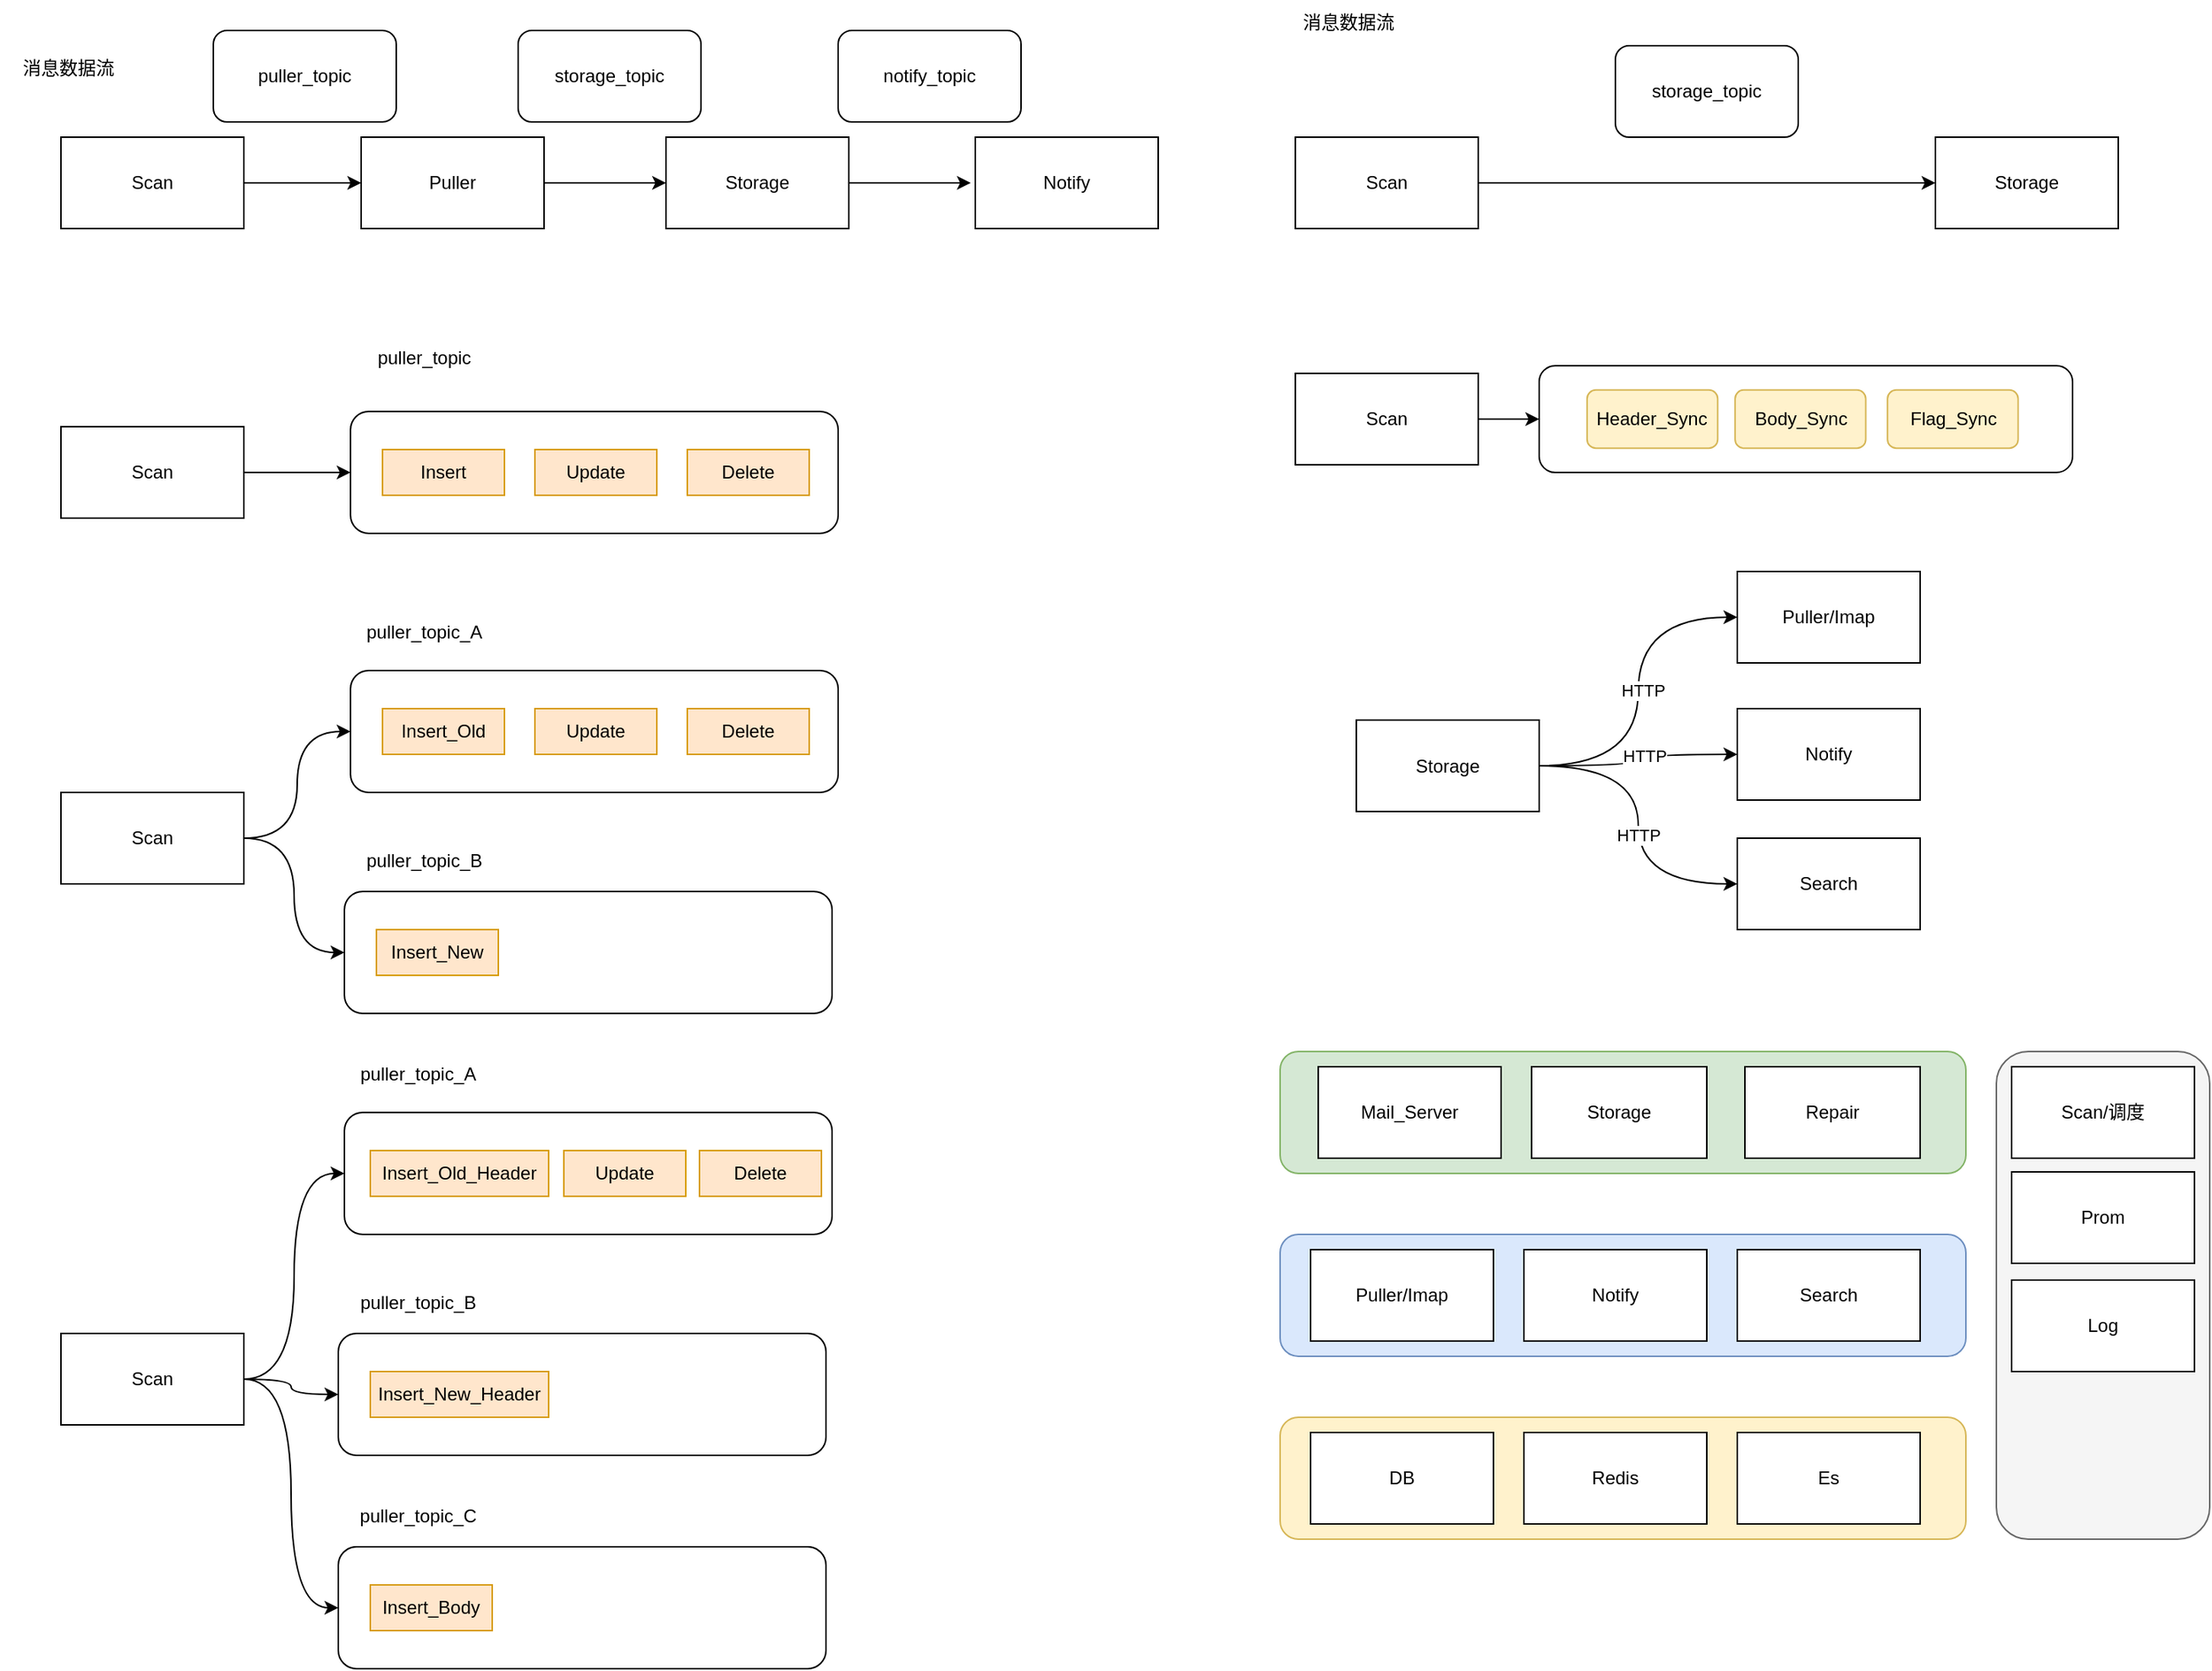 <mxfile version="16.4.11" type="github">
  <diagram id="E1XF1uMm7Jbr27zkp4FO" name="第 1 页">
    <mxGraphModel dx="962" dy="769" grid="1" gridSize="10" guides="1" tooltips="1" connect="1" arrows="1" fold="1" page="1" pageScale="1" pageWidth="827" pageHeight="1169" math="0" shadow="0">
      <root>
        <mxCell id="0" />
        <mxCell id="1" parent="0" />
        <mxCell id="YLna3Rr-SjBl9qRqR_QD-111" value="" style="rounded=1;whiteSpace=wrap;html=1;fillColor=#f5f5f5;strokeColor=#666666;fontColor=#333333;" vertex="1" parent="1">
          <mxGeometry x="1350" y="740" width="140" height="320" as="geometry" />
        </mxCell>
        <mxCell id="YLna3Rr-SjBl9qRqR_QD-110" value="" style="rounded=1;whiteSpace=wrap;html=1;fillColor=#d5e8d4;strokeColor=#82b366;" vertex="1" parent="1">
          <mxGeometry x="880" y="740" width="450" height="80" as="geometry" />
        </mxCell>
        <mxCell id="YLna3Rr-SjBl9qRqR_QD-109" value="" style="rounded=1;whiteSpace=wrap;html=1;fillColor=#fff2cc;strokeColor=#d6b656;" vertex="1" parent="1">
          <mxGeometry x="880" y="980" width="450" height="80" as="geometry" />
        </mxCell>
        <mxCell id="YLna3Rr-SjBl9qRqR_QD-108" value="" style="rounded=1;whiteSpace=wrap;html=1;fillColor=#dae8fc;strokeColor=#6c8ebf;" vertex="1" parent="1">
          <mxGeometry x="880" y="860" width="450" height="80" as="geometry" />
        </mxCell>
        <mxCell id="YLna3Rr-SjBl9qRqR_QD-25" value="&lt;p&gt;&lt;br&gt;&lt;/p&gt;" style="rounded=1;whiteSpace=wrap;html=1;" vertex="1" parent="1">
          <mxGeometry x="270" y="320" width="320" height="80" as="geometry" />
        </mxCell>
        <mxCell id="YLna3Rr-SjBl9qRqR_QD-3" value="" style="edgeStyle=orthogonalEdgeStyle;rounded=0;orthogonalLoop=1;jettySize=auto;html=1;" edge="1" parent="1" source="YLna3Rr-SjBl9qRqR_QD-1" target="YLna3Rr-SjBl9qRqR_QD-2">
          <mxGeometry relative="1" as="geometry" />
        </mxCell>
        <mxCell id="YLna3Rr-SjBl9qRqR_QD-1" value="Scan" style="rounded=0;whiteSpace=wrap;html=1;" vertex="1" parent="1">
          <mxGeometry x="80" y="140" width="120" height="60" as="geometry" />
        </mxCell>
        <mxCell id="YLna3Rr-SjBl9qRqR_QD-5" value="" style="edgeStyle=orthogonalEdgeStyle;rounded=0;orthogonalLoop=1;jettySize=auto;html=1;" edge="1" parent="1" source="YLna3Rr-SjBl9qRqR_QD-2" target="YLna3Rr-SjBl9qRqR_QD-4">
          <mxGeometry relative="1" as="geometry" />
        </mxCell>
        <mxCell id="YLna3Rr-SjBl9qRqR_QD-2" value="Puller" style="rounded=0;whiteSpace=wrap;html=1;" vertex="1" parent="1">
          <mxGeometry x="277" y="140" width="120" height="60" as="geometry" />
        </mxCell>
        <mxCell id="YLna3Rr-SjBl9qRqR_QD-7" value="" style="edgeStyle=orthogonalEdgeStyle;rounded=0;orthogonalLoop=1;jettySize=auto;html=1;" edge="1" parent="1" source="YLna3Rr-SjBl9qRqR_QD-4">
          <mxGeometry relative="1" as="geometry">
            <mxPoint x="677" y="170" as="targetPoint" />
          </mxGeometry>
        </mxCell>
        <mxCell id="YLna3Rr-SjBl9qRqR_QD-4" value="Storage" style="whiteSpace=wrap;html=1;rounded=0;" vertex="1" parent="1">
          <mxGeometry x="477" y="140" width="120" height="60" as="geometry" />
        </mxCell>
        <mxCell id="YLna3Rr-SjBl9qRqR_QD-8" value="Notify" style="rounded=0;whiteSpace=wrap;html=1;" vertex="1" parent="1">
          <mxGeometry x="680" y="140" width="120" height="60" as="geometry" />
        </mxCell>
        <mxCell id="YLna3Rr-SjBl9qRqR_QD-55" style="edgeStyle=orthogonalEdgeStyle;curved=1;rounded=0;sketch=0;orthogonalLoop=1;jettySize=auto;html=1;exitX=1;exitY=0.5;exitDx=0;exitDy=0;entryX=0;entryY=0.5;entryDx=0;entryDy=0;" edge="1" parent="1" source="YLna3Rr-SjBl9qRqR_QD-11" target="YLna3Rr-SjBl9qRqR_QD-25">
          <mxGeometry relative="1" as="geometry" />
        </mxCell>
        <mxCell id="YLna3Rr-SjBl9qRqR_QD-11" value="Scan" style="rounded=0;whiteSpace=wrap;html=1;" vertex="1" parent="1">
          <mxGeometry x="80" y="330" width="120" height="60" as="geometry" />
        </mxCell>
        <mxCell id="YLna3Rr-SjBl9qRqR_QD-14" value="Insert" style="rounded=0;whiteSpace=wrap;html=1;fillColor=#ffe6cc;strokeColor=#d79b00;" vertex="1" parent="1">
          <mxGeometry x="291" y="345" width="80" height="30" as="geometry" />
        </mxCell>
        <mxCell id="YLna3Rr-SjBl9qRqR_QD-20" value="消息数据流" style="text;html=1;strokeColor=none;fillColor=none;align=center;verticalAlign=middle;whiteSpace=wrap;rounded=0;" vertex="1" parent="1">
          <mxGeometry x="40" y="80" width="90" height="30" as="geometry" />
        </mxCell>
        <mxCell id="YLna3Rr-SjBl9qRqR_QD-22" value="puller_topic" style="rounded=1;whiteSpace=wrap;html=1;" vertex="1" parent="1">
          <mxGeometry x="180" y="70" width="120" height="60" as="geometry" />
        </mxCell>
        <mxCell id="YLna3Rr-SjBl9qRqR_QD-23" value="storage_topic" style="rounded=1;whiteSpace=wrap;html=1;" vertex="1" parent="1">
          <mxGeometry x="380" y="70" width="120" height="60" as="geometry" />
        </mxCell>
        <mxCell id="YLna3Rr-SjBl9qRqR_QD-24" value="notify_topic" style="rounded=1;whiteSpace=wrap;html=1;" vertex="1" parent="1">
          <mxGeometry x="590" y="70" width="120" height="60" as="geometry" />
        </mxCell>
        <mxCell id="YLna3Rr-SjBl9qRqR_QD-35" value="Update" style="rounded=0;whiteSpace=wrap;html=1;fillColor=#ffe6cc;strokeColor=#d79b00;" vertex="1" parent="1">
          <mxGeometry x="391" y="345" width="80" height="30" as="geometry" />
        </mxCell>
        <mxCell id="YLna3Rr-SjBl9qRqR_QD-36" value="Delete" style="rounded=0;whiteSpace=wrap;html=1;fillColor=#ffe6cc;strokeColor=#d79b00;" vertex="1" parent="1">
          <mxGeometry x="491" y="345" width="80" height="30" as="geometry" />
        </mxCell>
        <mxCell id="YLna3Rr-SjBl9qRqR_QD-37" value="puller_topic" style="text;html=1;strokeColor=none;fillColor=none;align=center;verticalAlign=middle;whiteSpace=wrap;rounded=0;" vertex="1" parent="1">
          <mxGeometry x="277" y="270" width="83" height="30" as="geometry" />
        </mxCell>
        <mxCell id="YLna3Rr-SjBl9qRqR_QD-38" value="&lt;p&gt;&lt;br&gt;&lt;/p&gt;" style="rounded=1;whiteSpace=wrap;html=1;" vertex="1" parent="1">
          <mxGeometry x="270" y="490" width="320" height="80" as="geometry" />
        </mxCell>
        <mxCell id="YLna3Rr-SjBl9qRqR_QD-53" style="edgeStyle=orthogonalEdgeStyle;curved=1;rounded=0;sketch=0;orthogonalLoop=1;jettySize=auto;html=1;exitX=1;exitY=0.5;exitDx=0;exitDy=0;entryX=0;entryY=0.5;entryDx=0;entryDy=0;" edge="1" parent="1" source="YLna3Rr-SjBl9qRqR_QD-39" target="YLna3Rr-SjBl9qRqR_QD-38">
          <mxGeometry relative="1" as="geometry" />
        </mxCell>
        <mxCell id="YLna3Rr-SjBl9qRqR_QD-54" style="edgeStyle=orthogonalEdgeStyle;curved=1;rounded=0;sketch=0;orthogonalLoop=1;jettySize=auto;html=1;exitX=1;exitY=0.5;exitDx=0;exitDy=0;entryX=0;entryY=0.5;entryDx=0;entryDy=0;" edge="1" parent="1" source="YLna3Rr-SjBl9qRqR_QD-39" target="YLna3Rr-SjBl9qRqR_QD-44">
          <mxGeometry relative="1" as="geometry" />
        </mxCell>
        <mxCell id="YLna3Rr-SjBl9qRqR_QD-39" value="Scan" style="rounded=0;whiteSpace=wrap;html=1;" vertex="1" parent="1">
          <mxGeometry x="80" y="570" width="120" height="60" as="geometry" />
        </mxCell>
        <mxCell id="YLna3Rr-SjBl9qRqR_QD-40" value="Insert_Old" style="rounded=0;whiteSpace=wrap;html=1;fillColor=#ffe6cc;strokeColor=#d79b00;" vertex="1" parent="1">
          <mxGeometry x="291" y="515" width="80" height="30" as="geometry" />
        </mxCell>
        <mxCell id="YLna3Rr-SjBl9qRqR_QD-41" value="Update" style="rounded=0;whiteSpace=wrap;html=1;fillColor=#ffe6cc;strokeColor=#d79b00;" vertex="1" parent="1">
          <mxGeometry x="391" y="515" width="80" height="30" as="geometry" />
        </mxCell>
        <mxCell id="YLna3Rr-SjBl9qRqR_QD-42" value="Delete" style="rounded=0;whiteSpace=wrap;html=1;fillColor=#ffe6cc;strokeColor=#d79b00;" vertex="1" parent="1">
          <mxGeometry x="491" y="515" width="80" height="30" as="geometry" />
        </mxCell>
        <mxCell id="YLna3Rr-SjBl9qRqR_QD-43" value="puller_topic_A" style="text;html=1;strokeColor=none;fillColor=none;align=center;verticalAlign=middle;whiteSpace=wrap;rounded=0;" vertex="1" parent="1">
          <mxGeometry x="277" y="450" width="83" height="30" as="geometry" />
        </mxCell>
        <mxCell id="YLna3Rr-SjBl9qRqR_QD-44" value="&lt;p&gt;&lt;br&gt;&lt;/p&gt;" style="rounded=1;whiteSpace=wrap;html=1;" vertex="1" parent="1">
          <mxGeometry x="266" y="635" width="320" height="80" as="geometry" />
        </mxCell>
        <mxCell id="YLna3Rr-SjBl9qRqR_QD-46" value="Insert_New" style="rounded=0;whiteSpace=wrap;html=1;fillColor=#ffe6cc;strokeColor=#d79b00;" vertex="1" parent="1">
          <mxGeometry x="287" y="660" width="80" height="30" as="geometry" />
        </mxCell>
        <mxCell id="YLna3Rr-SjBl9qRqR_QD-49" value="puller_topic_B" style="text;html=1;strokeColor=none;fillColor=none;align=center;verticalAlign=middle;whiteSpace=wrap;rounded=0;" vertex="1" parent="1">
          <mxGeometry x="277" y="600" width="83" height="30" as="geometry" />
        </mxCell>
        <mxCell id="YLna3Rr-SjBl9qRqR_QD-56" value="&lt;p&gt;&lt;br&gt;&lt;/p&gt;" style="rounded=1;whiteSpace=wrap;html=1;" vertex="1" parent="1">
          <mxGeometry x="266" y="780" width="320" height="80" as="geometry" />
        </mxCell>
        <mxCell id="YLna3Rr-SjBl9qRqR_QD-57" style="edgeStyle=orthogonalEdgeStyle;curved=1;rounded=0;sketch=0;orthogonalLoop=1;jettySize=auto;html=1;exitX=1;exitY=0.5;exitDx=0;exitDy=0;entryX=0;entryY=0.5;entryDx=0;entryDy=0;" edge="1" parent="1" source="YLna3Rr-SjBl9qRqR_QD-59" target="YLna3Rr-SjBl9qRqR_QD-56">
          <mxGeometry relative="1" as="geometry" />
        </mxCell>
        <mxCell id="YLna3Rr-SjBl9qRqR_QD-58" style="edgeStyle=orthogonalEdgeStyle;curved=1;rounded=0;sketch=0;orthogonalLoop=1;jettySize=auto;html=1;exitX=1;exitY=0.5;exitDx=0;exitDy=0;entryX=0;entryY=0.5;entryDx=0;entryDy=0;" edge="1" parent="1" source="YLna3Rr-SjBl9qRqR_QD-59" target="YLna3Rr-SjBl9qRqR_QD-64">
          <mxGeometry relative="1" as="geometry" />
        </mxCell>
        <mxCell id="YLna3Rr-SjBl9qRqR_QD-70" style="edgeStyle=orthogonalEdgeStyle;curved=1;rounded=0;sketch=0;orthogonalLoop=1;jettySize=auto;html=1;exitX=1;exitY=0.5;exitDx=0;exitDy=0;entryX=0;entryY=0.5;entryDx=0;entryDy=0;" edge="1" parent="1" source="YLna3Rr-SjBl9qRqR_QD-59" target="YLna3Rr-SjBl9qRqR_QD-67">
          <mxGeometry relative="1" as="geometry" />
        </mxCell>
        <mxCell id="YLna3Rr-SjBl9qRqR_QD-59" value="Scan" style="rounded=0;whiteSpace=wrap;html=1;" vertex="1" parent="1">
          <mxGeometry x="80" y="925" width="120" height="60" as="geometry" />
        </mxCell>
        <mxCell id="YLna3Rr-SjBl9qRqR_QD-61" value="Update" style="rounded=0;whiteSpace=wrap;html=1;fillColor=#ffe6cc;strokeColor=#d79b00;" vertex="1" parent="1">
          <mxGeometry x="410" y="805" width="80" height="30" as="geometry" />
        </mxCell>
        <mxCell id="YLna3Rr-SjBl9qRqR_QD-62" value="Delete" style="rounded=0;whiteSpace=wrap;html=1;fillColor=#ffe6cc;strokeColor=#d79b00;" vertex="1" parent="1">
          <mxGeometry x="499" y="805" width="80" height="30" as="geometry" />
        </mxCell>
        <mxCell id="YLna3Rr-SjBl9qRqR_QD-63" value="puller_topic_A" style="text;html=1;strokeColor=none;fillColor=none;align=center;verticalAlign=middle;whiteSpace=wrap;rounded=0;" vertex="1" parent="1">
          <mxGeometry x="273" y="740" width="83" height="30" as="geometry" />
        </mxCell>
        <mxCell id="YLna3Rr-SjBl9qRqR_QD-64" value="&lt;p&gt;&lt;br&gt;&lt;/p&gt;" style="rounded=1;whiteSpace=wrap;html=1;" vertex="1" parent="1">
          <mxGeometry x="262" y="925" width="320" height="80" as="geometry" />
        </mxCell>
        <mxCell id="YLna3Rr-SjBl9qRqR_QD-65" value="Insert_New_Header" style="rounded=0;whiteSpace=wrap;html=1;fillColor=#ffe6cc;strokeColor=#d79b00;" vertex="1" parent="1">
          <mxGeometry x="283" y="950" width="117" height="30" as="geometry" />
        </mxCell>
        <mxCell id="YLna3Rr-SjBl9qRqR_QD-66" value="puller_topic_B" style="text;html=1;strokeColor=none;fillColor=none;align=center;verticalAlign=middle;whiteSpace=wrap;rounded=0;" vertex="1" parent="1">
          <mxGeometry x="273" y="890" width="83" height="30" as="geometry" />
        </mxCell>
        <mxCell id="YLna3Rr-SjBl9qRqR_QD-67" value="&lt;p&gt;&lt;br&gt;&lt;/p&gt;" style="rounded=1;whiteSpace=wrap;html=1;" vertex="1" parent="1">
          <mxGeometry x="262" y="1065" width="320" height="80" as="geometry" />
        </mxCell>
        <mxCell id="YLna3Rr-SjBl9qRqR_QD-68" value="Insert_Body" style="rounded=0;whiteSpace=wrap;html=1;fillColor=#ffe6cc;strokeColor=#d79b00;" vertex="1" parent="1">
          <mxGeometry x="283" y="1090" width="80" height="30" as="geometry" />
        </mxCell>
        <mxCell id="YLna3Rr-SjBl9qRqR_QD-69" value="puller_topic_C" style="text;html=1;strokeColor=none;fillColor=none;align=center;verticalAlign=middle;whiteSpace=wrap;rounded=0;" vertex="1" parent="1">
          <mxGeometry x="273" y="1030" width="83" height="30" as="geometry" />
        </mxCell>
        <mxCell id="YLna3Rr-SjBl9qRqR_QD-71" value="Insert_Old_Header" style="rounded=0;whiteSpace=wrap;html=1;fillColor=#ffe6cc;strokeColor=#d79b00;" vertex="1" parent="1">
          <mxGeometry x="283" y="805" width="117" height="30" as="geometry" />
        </mxCell>
        <mxCell id="YLna3Rr-SjBl9qRqR_QD-73" value="" style="edgeStyle=orthogonalEdgeStyle;rounded=0;orthogonalLoop=1;jettySize=auto;html=1;entryX=0;entryY=0.5;entryDx=0;entryDy=0;" edge="1" parent="1" source="YLna3Rr-SjBl9qRqR_QD-74" target="YLna3Rr-SjBl9qRqR_QD-78">
          <mxGeometry relative="1" as="geometry">
            <mxPoint x="1087" y="170" as="targetPoint" />
          </mxGeometry>
        </mxCell>
        <mxCell id="YLna3Rr-SjBl9qRqR_QD-74" value="Scan" style="rounded=0;whiteSpace=wrap;html=1;" vertex="1" parent="1">
          <mxGeometry x="890" y="140" width="120" height="60" as="geometry" />
        </mxCell>
        <mxCell id="YLna3Rr-SjBl9qRqR_QD-78" value="Storage" style="whiteSpace=wrap;html=1;rounded=0;" vertex="1" parent="1">
          <mxGeometry x="1310" y="140" width="120" height="60" as="geometry" />
        </mxCell>
        <mxCell id="YLna3Rr-SjBl9qRqR_QD-79" value="Notify" style="rounded=0;whiteSpace=wrap;html=1;" vertex="1" parent="1">
          <mxGeometry x="1040" y="870" width="120" height="60" as="geometry" />
        </mxCell>
        <mxCell id="YLna3Rr-SjBl9qRqR_QD-80" value="消息数据流" style="text;html=1;strokeColor=none;fillColor=none;align=center;verticalAlign=middle;whiteSpace=wrap;rounded=0;" vertex="1" parent="1">
          <mxGeometry x="880" y="50" width="90" height="30" as="geometry" />
        </mxCell>
        <mxCell id="YLna3Rr-SjBl9qRqR_QD-82" value="storage_topic" style="rounded=1;whiteSpace=wrap;html=1;" vertex="1" parent="1">
          <mxGeometry x="1100" y="80" width="120" height="60" as="geometry" />
        </mxCell>
        <mxCell id="YLna3Rr-SjBl9qRqR_QD-84" value="Puller/Imap" style="whiteSpace=wrap;html=1;rounded=0;" vertex="1" parent="1">
          <mxGeometry x="900" y="870" width="120" height="60" as="geometry" />
        </mxCell>
        <mxCell id="YLna3Rr-SjBl9qRqR_QD-85" value="Search" style="rounded=0;whiteSpace=wrap;html=1;" vertex="1" parent="1">
          <mxGeometry x="1180" y="870" width="120" height="60" as="geometry" />
        </mxCell>
        <mxCell id="YLna3Rr-SjBl9qRqR_QD-92" style="edgeStyle=orthogonalEdgeStyle;curved=1;rounded=0;sketch=0;orthogonalLoop=1;jettySize=auto;html=1;exitX=1;exitY=0.5;exitDx=0;exitDy=0;entryX=0;entryY=0.5;entryDx=0;entryDy=0;" edge="1" parent="1" source="YLna3Rr-SjBl9qRqR_QD-91" target="YLna3Rr-SjBl9qRqR_QD-87">
          <mxGeometry relative="1" as="geometry" />
        </mxCell>
        <mxCell id="YLna3Rr-SjBl9qRqR_QD-91" value="Scan" style="rounded=0;whiteSpace=wrap;html=1;" vertex="1" parent="1">
          <mxGeometry x="890" y="295" width="120" height="60" as="geometry" />
        </mxCell>
        <mxCell id="YLna3Rr-SjBl9qRqR_QD-93" value="" style="group" vertex="1" connectable="0" parent="1">
          <mxGeometry x="1050" y="290" width="350" height="70" as="geometry" />
        </mxCell>
        <mxCell id="YLna3Rr-SjBl9qRqR_QD-87" value="" style="rounded=1;whiteSpace=wrap;html=1;" vertex="1" parent="YLna3Rr-SjBl9qRqR_QD-93">
          <mxGeometry width="350" height="70" as="geometry" />
        </mxCell>
        <mxCell id="YLna3Rr-SjBl9qRqR_QD-88" value="Header_Sync" style="rounded=1;whiteSpace=wrap;html=1;fillColor=#fff2cc;strokeColor=#d6b656;" vertex="1" parent="YLna3Rr-SjBl9qRqR_QD-93">
          <mxGeometry x="31.429" y="15.909" width="85.714" height="38.182" as="geometry" />
        </mxCell>
        <mxCell id="YLna3Rr-SjBl9qRqR_QD-89" value="Body_Sync" style="rounded=1;whiteSpace=wrap;html=1;fillColor=#fff2cc;strokeColor=#d6b656;" vertex="1" parent="YLna3Rr-SjBl9qRqR_QD-93">
          <mxGeometry x="128.571" y="15.909" width="85.714" height="38.182" as="geometry" />
        </mxCell>
        <mxCell id="YLna3Rr-SjBl9qRqR_QD-90" value="Flag_Sync" style="rounded=1;whiteSpace=wrap;html=1;fillColor=#fff2cc;strokeColor=#d6b656;" vertex="1" parent="YLna3Rr-SjBl9qRqR_QD-93">
          <mxGeometry x="228.571" y="15.909" width="85.714" height="38.182" as="geometry" />
        </mxCell>
        <mxCell id="YLna3Rr-SjBl9qRqR_QD-94" value="Mail_Server" style="rounded=0;whiteSpace=wrap;html=1;" vertex="1" parent="1">
          <mxGeometry x="905" y="750" width="120" height="60" as="geometry" />
        </mxCell>
        <mxCell id="YLna3Rr-SjBl9qRqR_QD-95" value="Storage" style="rounded=0;whiteSpace=wrap;html=1;" vertex="1" parent="1">
          <mxGeometry x="1045" y="750" width="115" height="60" as="geometry" />
        </mxCell>
        <mxCell id="YLna3Rr-SjBl9qRqR_QD-96" value="DB" style="rounded=0;whiteSpace=wrap;html=1;" vertex="1" parent="1">
          <mxGeometry x="900" y="990" width="120" height="60" as="geometry" />
        </mxCell>
        <mxCell id="YLna3Rr-SjBl9qRqR_QD-97" value="Redis" style="rounded=0;whiteSpace=wrap;html=1;" vertex="1" parent="1">
          <mxGeometry x="1040" y="990" width="120" height="60" as="geometry" />
        </mxCell>
        <mxCell id="YLna3Rr-SjBl9qRqR_QD-98" value="Es" style="rounded=0;whiteSpace=wrap;html=1;" vertex="1" parent="1">
          <mxGeometry x="1180" y="990" width="120" height="60" as="geometry" />
        </mxCell>
        <mxCell id="YLna3Rr-SjBl9qRqR_QD-104" value="Scan/调度" style="rounded=0;whiteSpace=wrap;html=1;" vertex="1" parent="1">
          <mxGeometry x="1360" y="750" width="120" height="60" as="geometry" />
        </mxCell>
        <mxCell id="YLna3Rr-SjBl9qRqR_QD-105" value="Prom" style="rounded=0;whiteSpace=wrap;html=1;" vertex="1" parent="1">
          <mxGeometry x="1360" y="819" width="120" height="60" as="geometry" />
        </mxCell>
        <mxCell id="YLna3Rr-SjBl9qRqR_QD-106" value="Log" style="rounded=0;whiteSpace=wrap;html=1;" vertex="1" parent="1">
          <mxGeometry x="1360" y="890" width="120" height="60" as="geometry" />
        </mxCell>
        <mxCell id="YLna3Rr-SjBl9qRqR_QD-113" value="Repair" style="rounded=0;whiteSpace=wrap;html=1;" vertex="1" parent="1">
          <mxGeometry x="1185" y="750" width="115" height="60" as="geometry" />
        </mxCell>
        <mxCell id="YLna3Rr-SjBl9qRqR_QD-118" style="edgeStyle=orthogonalEdgeStyle;curved=1;rounded=0;sketch=0;orthogonalLoop=1;jettySize=auto;html=1;entryX=0;entryY=0.5;entryDx=0;entryDy=0;" edge="1" parent="1" source="YLna3Rr-SjBl9qRqR_QD-114" target="YLna3Rr-SjBl9qRqR_QD-115">
          <mxGeometry relative="1" as="geometry" />
        </mxCell>
        <mxCell id="YLna3Rr-SjBl9qRqR_QD-122" value="HTTP" style="edgeLabel;html=1;align=center;verticalAlign=middle;resizable=0;points=[];" vertex="1" connectable="0" parent="YLna3Rr-SjBl9qRqR_QD-118">
          <mxGeometry x="0.015" y="-2" relative="1" as="geometry">
            <mxPoint x="1" y="1" as="offset" />
          </mxGeometry>
        </mxCell>
        <mxCell id="YLna3Rr-SjBl9qRqR_QD-119" style="edgeStyle=orthogonalEdgeStyle;curved=1;rounded=0;sketch=0;orthogonalLoop=1;jettySize=auto;html=1;exitX=1;exitY=0.5;exitDx=0;exitDy=0;" edge="1" parent="1" source="YLna3Rr-SjBl9qRqR_QD-114" target="YLna3Rr-SjBl9qRqR_QD-116">
          <mxGeometry relative="1" as="geometry" />
        </mxCell>
        <mxCell id="YLna3Rr-SjBl9qRqR_QD-123" value="HTTP" style="edgeLabel;html=1;align=center;verticalAlign=middle;resizable=0;points=[];" vertex="1" connectable="0" parent="YLna3Rr-SjBl9qRqR_QD-119">
          <mxGeometry x="0.105" y="-1" relative="1" as="geometry">
            <mxPoint as="offset" />
          </mxGeometry>
        </mxCell>
        <mxCell id="YLna3Rr-SjBl9qRqR_QD-120" style="edgeStyle=orthogonalEdgeStyle;curved=1;rounded=0;sketch=0;orthogonalLoop=1;jettySize=auto;html=1;exitX=1;exitY=0.5;exitDx=0;exitDy=0;entryX=0;entryY=0.5;entryDx=0;entryDy=0;" edge="1" parent="1" source="YLna3Rr-SjBl9qRqR_QD-114" target="YLna3Rr-SjBl9qRqR_QD-117">
          <mxGeometry relative="1" as="geometry" />
        </mxCell>
        <mxCell id="YLna3Rr-SjBl9qRqR_QD-124" value="HTTP" style="edgeLabel;html=1;align=center;verticalAlign=middle;resizable=0;points=[];" vertex="1" connectable="0" parent="YLna3Rr-SjBl9qRqR_QD-120">
          <mxGeometry x="0.055" relative="1" as="geometry">
            <mxPoint y="1" as="offset" />
          </mxGeometry>
        </mxCell>
        <mxCell id="YLna3Rr-SjBl9qRqR_QD-114" value="Storage" style="rounded=0;whiteSpace=wrap;html=1;" vertex="1" parent="1">
          <mxGeometry x="930" y="522.5" width="120" height="60" as="geometry" />
        </mxCell>
        <mxCell id="YLna3Rr-SjBl9qRqR_QD-115" value="Puller/Imap" style="whiteSpace=wrap;html=1;rounded=0;" vertex="1" parent="1">
          <mxGeometry x="1180" y="425" width="120" height="60" as="geometry" />
        </mxCell>
        <mxCell id="YLna3Rr-SjBl9qRqR_QD-116" value="Notify" style="rounded=0;whiteSpace=wrap;html=1;" vertex="1" parent="1">
          <mxGeometry x="1180" y="515" width="120" height="60" as="geometry" />
        </mxCell>
        <mxCell id="YLna3Rr-SjBl9qRqR_QD-117" value="Search" style="rounded=0;whiteSpace=wrap;html=1;" vertex="1" parent="1">
          <mxGeometry x="1180" y="600" width="120" height="60" as="geometry" />
        </mxCell>
      </root>
    </mxGraphModel>
  </diagram>
</mxfile>
